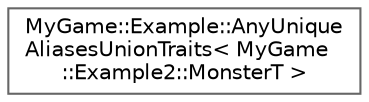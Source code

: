 digraph "Graphical Class Hierarchy"
{
 // LATEX_PDF_SIZE
  bgcolor="transparent";
  edge [fontname=Helvetica,fontsize=10,labelfontname=Helvetica,labelfontsize=10];
  node [fontname=Helvetica,fontsize=10,shape=box,height=0.2,width=0.4];
  rankdir="LR";
  Node0 [id="Node000000",label="MyGame::Example::AnyUnique\lAliasesUnionTraits\< MyGame\l::Example2::MonsterT \>",height=0.2,width=0.4,color="grey40", fillcolor="white", style="filled",URL="$structMyGame_1_1Example_1_1AnyUniqueAliasesUnionTraits_3_01MyGame_1_1Example2_1_1MonsterT_01_4.html",tooltip=" "];
}
